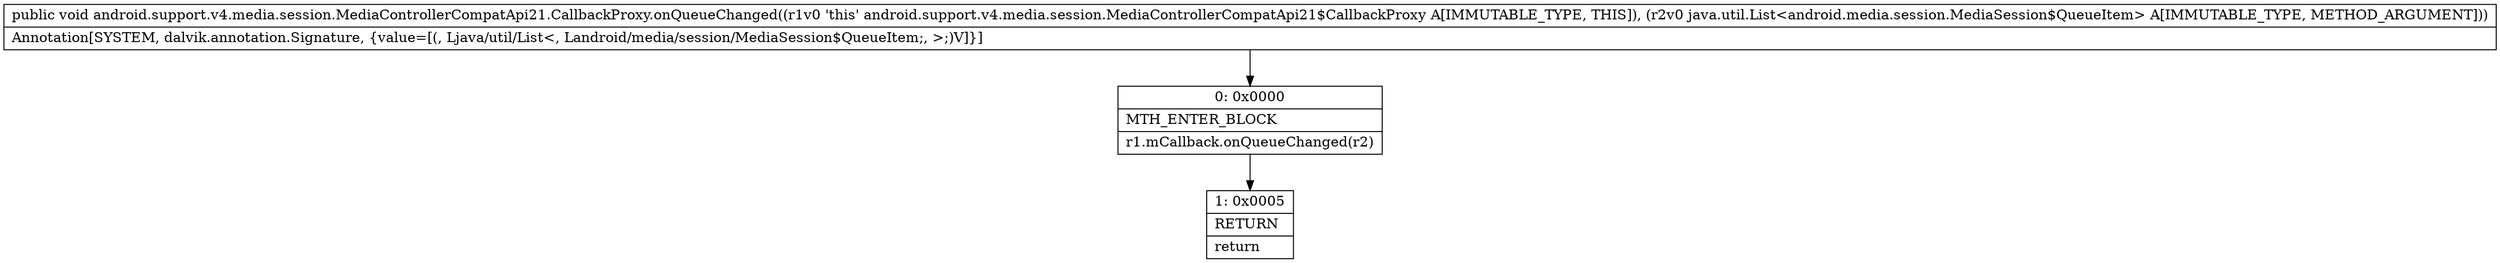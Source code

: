 digraph "CFG forandroid.support.v4.media.session.MediaControllerCompatApi21.CallbackProxy.onQueueChanged(Ljava\/util\/List;)V" {
Node_0 [shape=record,label="{0\:\ 0x0000|MTH_ENTER_BLOCK\l|r1.mCallback.onQueueChanged(r2)\l}"];
Node_1 [shape=record,label="{1\:\ 0x0005|RETURN\l|return\l}"];
MethodNode[shape=record,label="{public void android.support.v4.media.session.MediaControllerCompatApi21.CallbackProxy.onQueueChanged((r1v0 'this' android.support.v4.media.session.MediaControllerCompatApi21$CallbackProxy A[IMMUTABLE_TYPE, THIS]), (r2v0 java.util.List\<android.media.session.MediaSession$QueueItem\> A[IMMUTABLE_TYPE, METHOD_ARGUMENT]))  | Annotation[SYSTEM, dalvik.annotation.Signature, \{value=[(, Ljava\/util\/List\<, Landroid\/media\/session\/MediaSession$QueueItem;, \>;)V]\}]\l}"];
MethodNode -> Node_0;
Node_0 -> Node_1;
}

